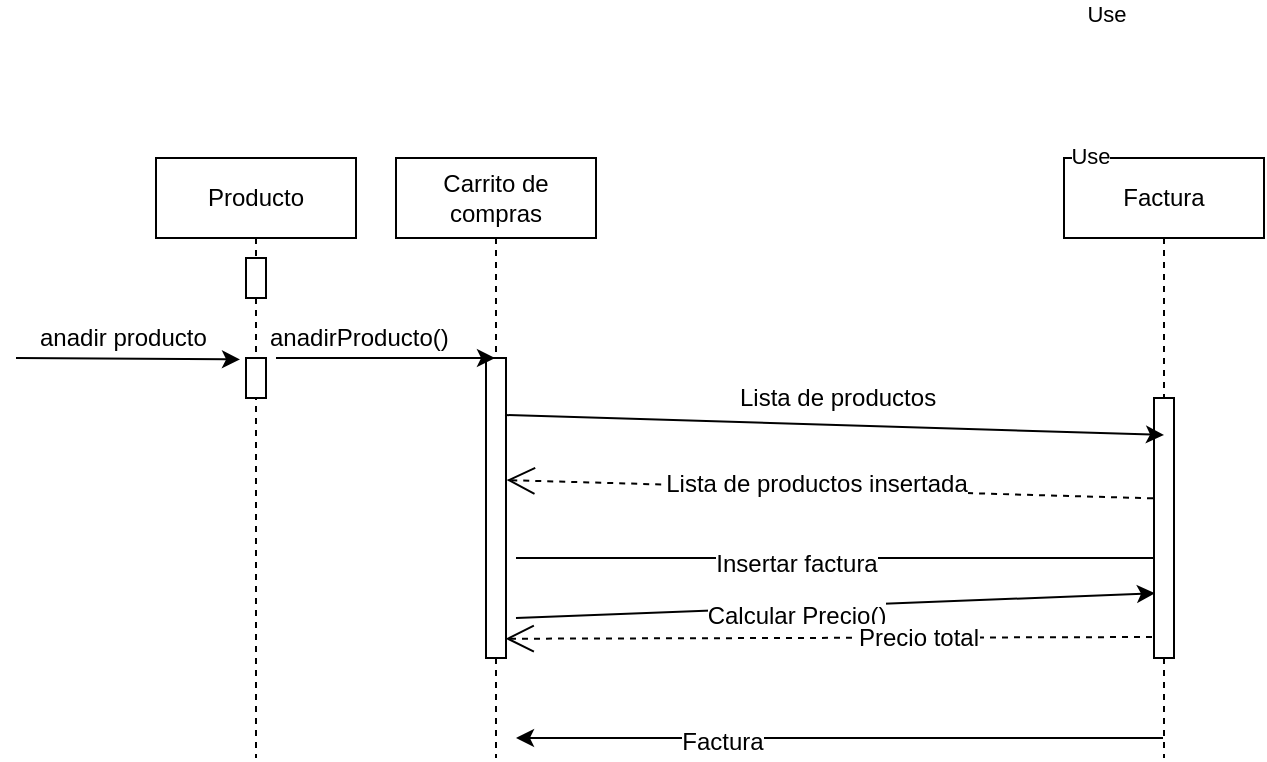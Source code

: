 <mxfile version="12.1.0" type="device" pages="1"><diagram id="ImPhiVKVEmURkncAW_U7" name="Page-1"><mxGraphModel dx="733" dy="499" grid="1" gridSize="10" guides="1" tooltips="1" connect="1" arrows="1" fold="1" page="1" pageScale="1" pageWidth="850" pageHeight="1100" math="0" shadow="0"><root><mxCell id="0"/><mxCell id="1" parent="0"/><mxCell id="q6CCrxJxvUB7HwTKd28J-2" value="Producto" style="shape=umlLifeline;perimeter=lifelinePerimeter;whiteSpace=wrap;html=1;container=1;collapsible=0;recursiveResize=0;outlineConnect=0;" vertex="1" parent="1"><mxGeometry x="210" y="120" width="100" height="300" as="geometry"/></mxCell><mxCell id="q6CCrxJxvUB7HwTKd28J-23" value="" style="html=1;points=[];perimeter=orthogonalPerimeter;" vertex="1" parent="q6CCrxJxvUB7HwTKd28J-2"><mxGeometry x="45" y="50" width="10" height="20" as="geometry"/></mxCell><mxCell id="q6CCrxJxvUB7HwTKd28J-25" value="" style="html=1;points=[];perimeter=orthogonalPerimeter;" vertex="1" parent="q6CCrxJxvUB7HwTKd28J-2"><mxGeometry x="45" y="100" width="10" height="20" as="geometry"/></mxCell><mxCell id="q6CCrxJxvUB7HwTKd28J-12" value="" style="endArrow=classic;html=1;entryX=1.02;entryY=1.036;entryDx=0;entryDy=0;entryPerimeter=0;" edge="1" parent="1" target="q6CCrxJxvUB7HwTKd28J-15"><mxGeometry width="50" height="50" relative="1" as="geometry"><mxPoint x="140" y="220" as="sourcePoint"/><mxPoint x="260" y="220" as="targetPoint"/></mxGeometry></mxCell><mxCell id="q6CCrxJxvUB7HwTKd28J-15" value="anadir producto" style="text;html=1;resizable=0;points=[];autosize=1;align=left;verticalAlign=top;spacingTop=-4;" vertex="1" parent="1"><mxGeometry x="150" y="200" width="100" height="20" as="geometry"/></mxCell><mxCell id="q6CCrxJxvUB7HwTKd28J-16" value="Carrito de compras" style="shape=umlLifeline;perimeter=lifelinePerimeter;whiteSpace=wrap;html=1;container=1;collapsible=0;recursiveResize=0;outlineConnect=0;" vertex="1" parent="1"><mxGeometry x="330" y="120" width="100" height="300" as="geometry"/></mxCell><mxCell id="q6CCrxJxvUB7HwTKd28J-27" value="" style="html=1;points=[];perimeter=orthogonalPerimeter;" vertex="1" parent="q6CCrxJxvUB7HwTKd28J-16"><mxGeometry x="45" y="100" width="10" height="150" as="geometry"/></mxCell><mxCell id="q6CCrxJxvUB7HwTKd28J-17" value="" style="endArrow=classic;html=1;" edge="1" parent="1" target="q6CCrxJxvUB7HwTKd28J-16"><mxGeometry width="50" height="50" relative="1" as="geometry"><mxPoint x="270" y="220" as="sourcePoint"/><mxPoint x="355" y="180" as="targetPoint"/><Array as="points"/></mxGeometry></mxCell><mxCell id="q6CCrxJxvUB7HwTKd28J-19" value="Factura" style="shape=umlLifeline;perimeter=lifelinePerimeter;whiteSpace=wrap;html=1;container=1;collapsible=0;recursiveResize=0;outlineConnect=0;" vertex="1" parent="1"><mxGeometry x="664" y="120" width="100" height="300" as="geometry"/></mxCell><mxCell id="q6CCrxJxvUB7HwTKd28J-31" value="" style="html=1;points=[];perimeter=orthogonalPerimeter;" vertex="1" parent="q6CCrxJxvUB7HwTKd28J-19"><mxGeometry x="45" y="120" width="10" height="130" as="geometry"/></mxCell><mxCell id="q6CCrxJxvUB7HwTKd28J-26" value="anadirProducto()" style="text;html=1;resizable=0;points=[];autosize=1;align=left;verticalAlign=top;spacingTop=-4;" vertex="1" parent="1"><mxGeometry x="265" y="200" width="110" height="20" as="geometry"/></mxCell><mxCell id="q6CCrxJxvUB7HwTKd28J-43" value="" style="endArrow=classic;html=1;exitX=0.95;exitY=0.19;exitDx=0;exitDy=0;exitPerimeter=0;entryX=0.5;entryY=0.142;entryDx=0;entryDy=0;entryPerimeter=0;" edge="1" parent="1" source="q6CCrxJxvUB7HwTKd28J-27" target="q6CCrxJxvUB7HwTKd28J-31"><mxGeometry width="50" height="50" relative="1" as="geometry"><mxPoint x="430" y="280" as="sourcePoint"/><mxPoint x="480" y="230" as="targetPoint"/></mxGeometry></mxCell><mxCell id="q6CCrxJxvUB7HwTKd28J-44" value="Lista de productos&lt;br&gt;" style="text;html=1;resizable=0;points=[];autosize=1;align=left;verticalAlign=top;spacingTop=-4;" vertex="1" parent="1"><mxGeometry x="500" y="230" width="120" height="20" as="geometry"/></mxCell><mxCell id="q6CCrxJxvUB7HwTKd28J-55" value="Use" style="endArrow=open;endSize=12;dashed=1;html=1;exitX=-0.05;exitY=0.386;exitDx=0;exitDy=0;exitPerimeter=0;entryX=1.033;entryY=0.407;entryDx=0;entryDy=0;entryPerimeter=0;" edge="1" parent="1" source="q6CCrxJxvUB7HwTKd28J-31" target="q6CCrxJxvUB7HwTKd28J-27"><mxGeometry x="-0.815" y="-241" width="160" relative="1" as="geometry"><mxPoint x="385" y="290" as="sourcePoint"/><mxPoint x="400" y="260" as="targetPoint"/><Array as="points"/><mxPoint as="offset"/></mxGeometry></mxCell><mxCell id="q6CCrxJxvUB7HwTKd28J-58" value="Lista de productos insertada" style="text;html=1;resizable=0;points=[];align=center;verticalAlign=middle;labelBackgroundColor=#ffffff;" vertex="1" connectable="0" parent="q6CCrxJxvUB7HwTKd28J-55"><mxGeometry x="0.329" y="4" relative="1" as="geometry"><mxPoint x="46.5" y="-5" as="offset"/></mxGeometry></mxCell><mxCell id="q6CCrxJxvUB7HwTKd28J-61" value="" style="endArrow=none;html=1;exitX=1.5;exitY=0.667;exitDx=0;exitDy=0;exitPerimeter=0;" edge="1" parent="1" source="q6CCrxJxvUB7HwTKd28J-27" target="q6CCrxJxvUB7HwTKd28J-31"><mxGeometry width="50" height="50" relative="1" as="geometry"><mxPoint x="470" y="380" as="sourcePoint"/><mxPoint x="520" y="330" as="targetPoint"/></mxGeometry></mxCell><mxCell id="q6CCrxJxvUB7HwTKd28J-62" value="Insertar factura" style="text;html=1;resizable=0;points=[];align=center;verticalAlign=middle;labelBackgroundColor=#ffffff;" vertex="1" connectable="0" parent="q6CCrxJxvUB7HwTKd28J-61"><mxGeometry x="-0.125" y="-3" relative="1" as="geometry"><mxPoint as="offset"/></mxGeometry></mxCell><mxCell id="q6CCrxJxvUB7HwTKd28J-63" value="" style="endArrow=classic;html=1;exitX=1.5;exitY=0.867;exitDx=0;exitDy=0;exitPerimeter=0;entryX=0.05;entryY=0.751;entryDx=0;entryDy=0;entryPerimeter=0;" edge="1" parent="1" source="q6CCrxJxvUB7HwTKd28J-27" target="q6CCrxJxvUB7HwTKd28J-31"><mxGeometry width="50" height="50" relative="1" as="geometry"><mxPoint x="530" y="430" as="sourcePoint"/><mxPoint x="709" y="353" as="targetPoint"/></mxGeometry></mxCell><mxCell id="q6CCrxJxvUB7HwTKd28J-64" value="Calcular Precio()" style="text;html=1;resizable=0;points=[];align=center;verticalAlign=middle;labelBackgroundColor=#ffffff;" vertex="1" connectable="0" parent="q6CCrxJxvUB7HwTKd28J-63"><mxGeometry x="-0.53" y="-2" relative="1" as="geometry"><mxPoint x="65" y="-0.5" as="offset"/></mxGeometry></mxCell><mxCell id="q6CCrxJxvUB7HwTKd28J-65" value="Use" style="endArrow=open;endSize=12;dashed=1;html=1;exitX=-0.05;exitY=0.386;exitDx=0;exitDy=0;exitPerimeter=0;entryX=1.033;entryY=0.407;entryDx=0;entryDy=0;entryPerimeter=0;" edge="1" parent="1"><mxGeometry x="-0.815" y="-241" width="160" relative="1" as="geometry"><mxPoint x="708" y="359.5" as="sourcePoint"/><mxPoint x="384.83" y="360.37" as="targetPoint"/><Array as="points"/><mxPoint as="offset"/></mxGeometry></mxCell><mxCell id="q6CCrxJxvUB7HwTKd28J-66" value="Precio total" style="text;html=1;resizable=0;points=[];align=center;verticalAlign=middle;labelBackgroundColor=#ffffff;" vertex="1" connectable="0" parent="q6CCrxJxvUB7HwTKd28J-65"><mxGeometry x="0.329" y="4" relative="1" as="geometry"><mxPoint x="97" y="-4" as="offset"/></mxGeometry></mxCell><mxCell id="q6CCrxJxvUB7HwTKd28J-67" value="" style="endArrow=classic;html=1;" edge="1" parent="1" source="q6CCrxJxvUB7HwTKd28J-19"><mxGeometry width="50" height="50" relative="1" as="geometry"><mxPoint x="550" y="480" as="sourcePoint"/><mxPoint x="390" y="410" as="targetPoint"/></mxGeometry></mxCell><mxCell id="q6CCrxJxvUB7HwTKd28J-68" value="Factura" style="text;html=1;resizable=0;points=[];align=center;verticalAlign=middle;labelBackgroundColor=#ffffff;" vertex="1" connectable="0" parent="q6CCrxJxvUB7HwTKd28J-67"><mxGeometry x="0.364" y="2" relative="1" as="geometry"><mxPoint as="offset"/></mxGeometry></mxCell></root></mxGraphModel></diagram></mxfile>